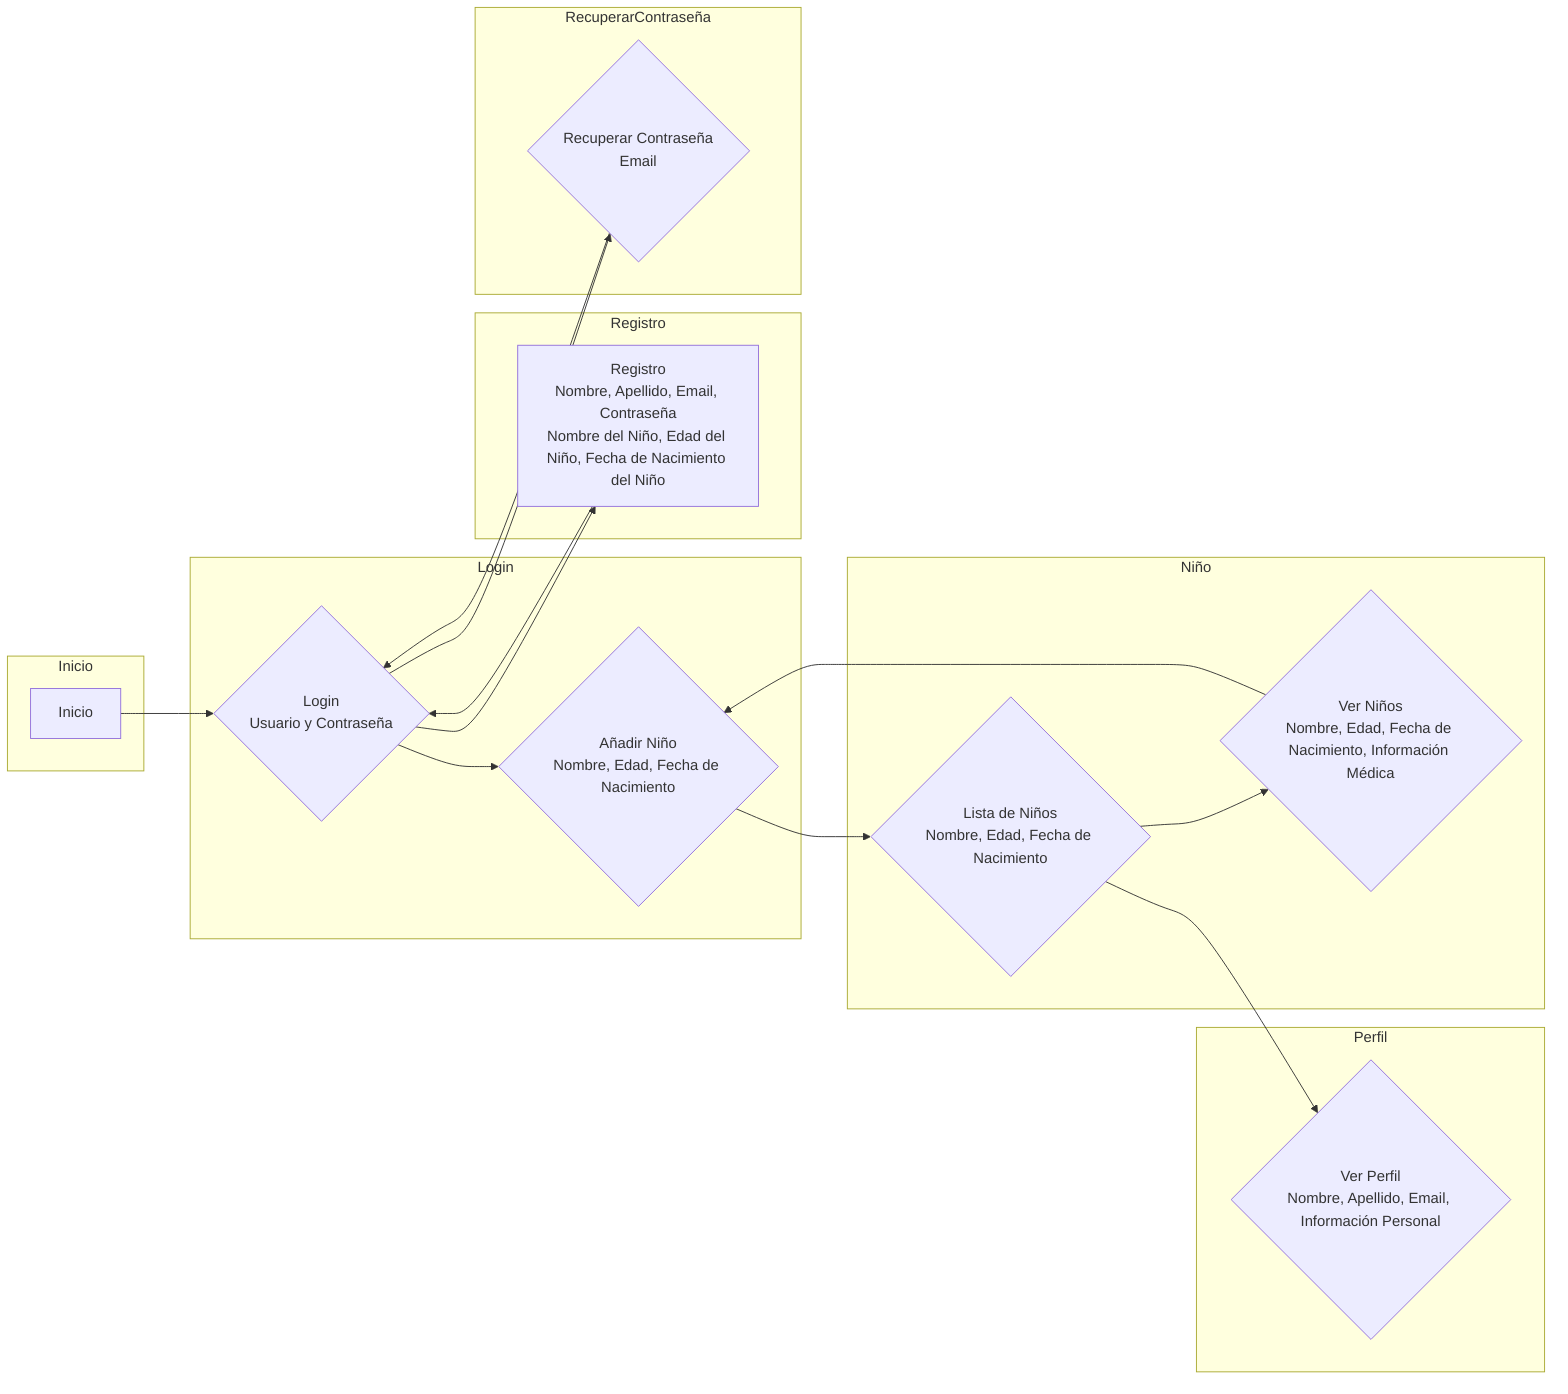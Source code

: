 graph LR
    subgraph Inicio
        A[Inicio]
    end
    subgraph Login
        B{Login<br>Usuario y Contraseña}
        H{Añadir Niño<br>Nombre, Edad, Fecha de Nacimiento}
    end
    subgraph Registro
        C[Registro<br>Nombre, Apellido, Email, Contraseña<br>Nombre del Niño, Edad del Niño, Fecha de Nacimiento del Niño]
    end
    subgraph RecuperarContraseña
        D{Recuperar Contraseña<br>Email}
    end
    subgraph Perfil
        F{Ver Perfil<br>Nombre, Apellido, Email, Información Personal}
    end
    subgraph Niño
        I{Lista de Niños<br>Nombre, Edad, Fecha de Nacimiento}
        G{Ver Niños<br>Nombre, Edad, Fecha de Nacimiento, Información Médica}
    end

    A --> B
    B --> C
    B --> D
    C --> B
    D --> B
    B --> H
    H --> I
    I --> G
    G --> H
    I --> F